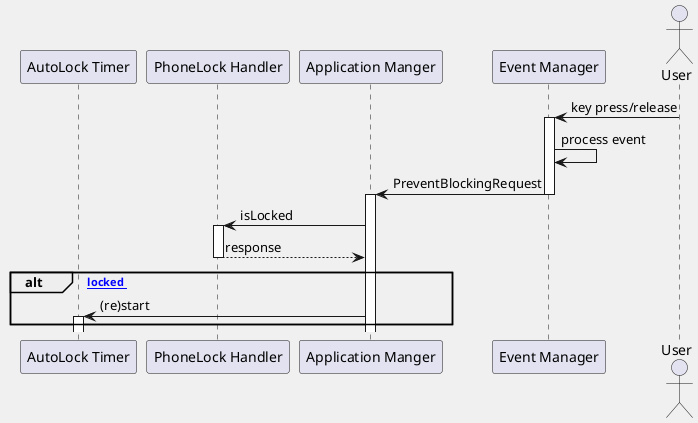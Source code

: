 @startuml
skinparam BackgroundColor F0F0F0

participant "AutoLock Timer" as timer
participant "PhoneLock Handler" as lock
participant "Application Manger" as apm
participant "Event Manager" as evnt
actor "User" as user

user -> evnt : key press/release
activate evnt
evnt->evnt : process event
evnt->apm : PreventBlockingRequest
deactivate evnt
activate apm

apm->lock : isLocked
activate lock
lock-->apm : response
deactivate lock

alt [ Not locked ]
apm -> timer : (re)start
activate timer
end

@enduml
